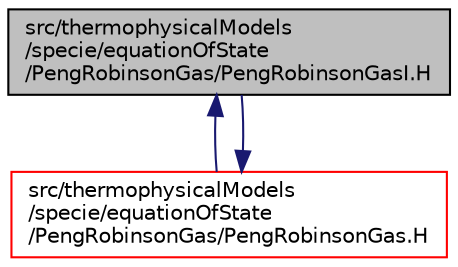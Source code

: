 digraph "src/thermophysicalModels/specie/equationOfState/PengRobinsonGas/PengRobinsonGasI.H"
{
  bgcolor="transparent";
  edge [fontname="Helvetica",fontsize="10",labelfontname="Helvetica",labelfontsize="10"];
  node [fontname="Helvetica",fontsize="10",shape=record];
  Node1 [label="src/thermophysicalModels\l/specie/equationOfState\l/PengRobinsonGas/PengRobinsonGasI.H",height=0.2,width=0.4,color="black", fillcolor="grey75", style="filled", fontcolor="black"];
  Node1 -> Node2 [dir="back",color="midnightblue",fontsize="10",style="solid",fontname="Helvetica"];
  Node2 [label="src/thermophysicalModels\l/specie/equationOfState\l/PengRobinsonGas/PengRobinsonGas.H",height=0.2,width=0.4,color="red",URL="$a10304.html"];
  Node2 -> Node1 [dir="back",color="midnightblue",fontsize="10",style="solid",fontname="Helvetica"];
}
